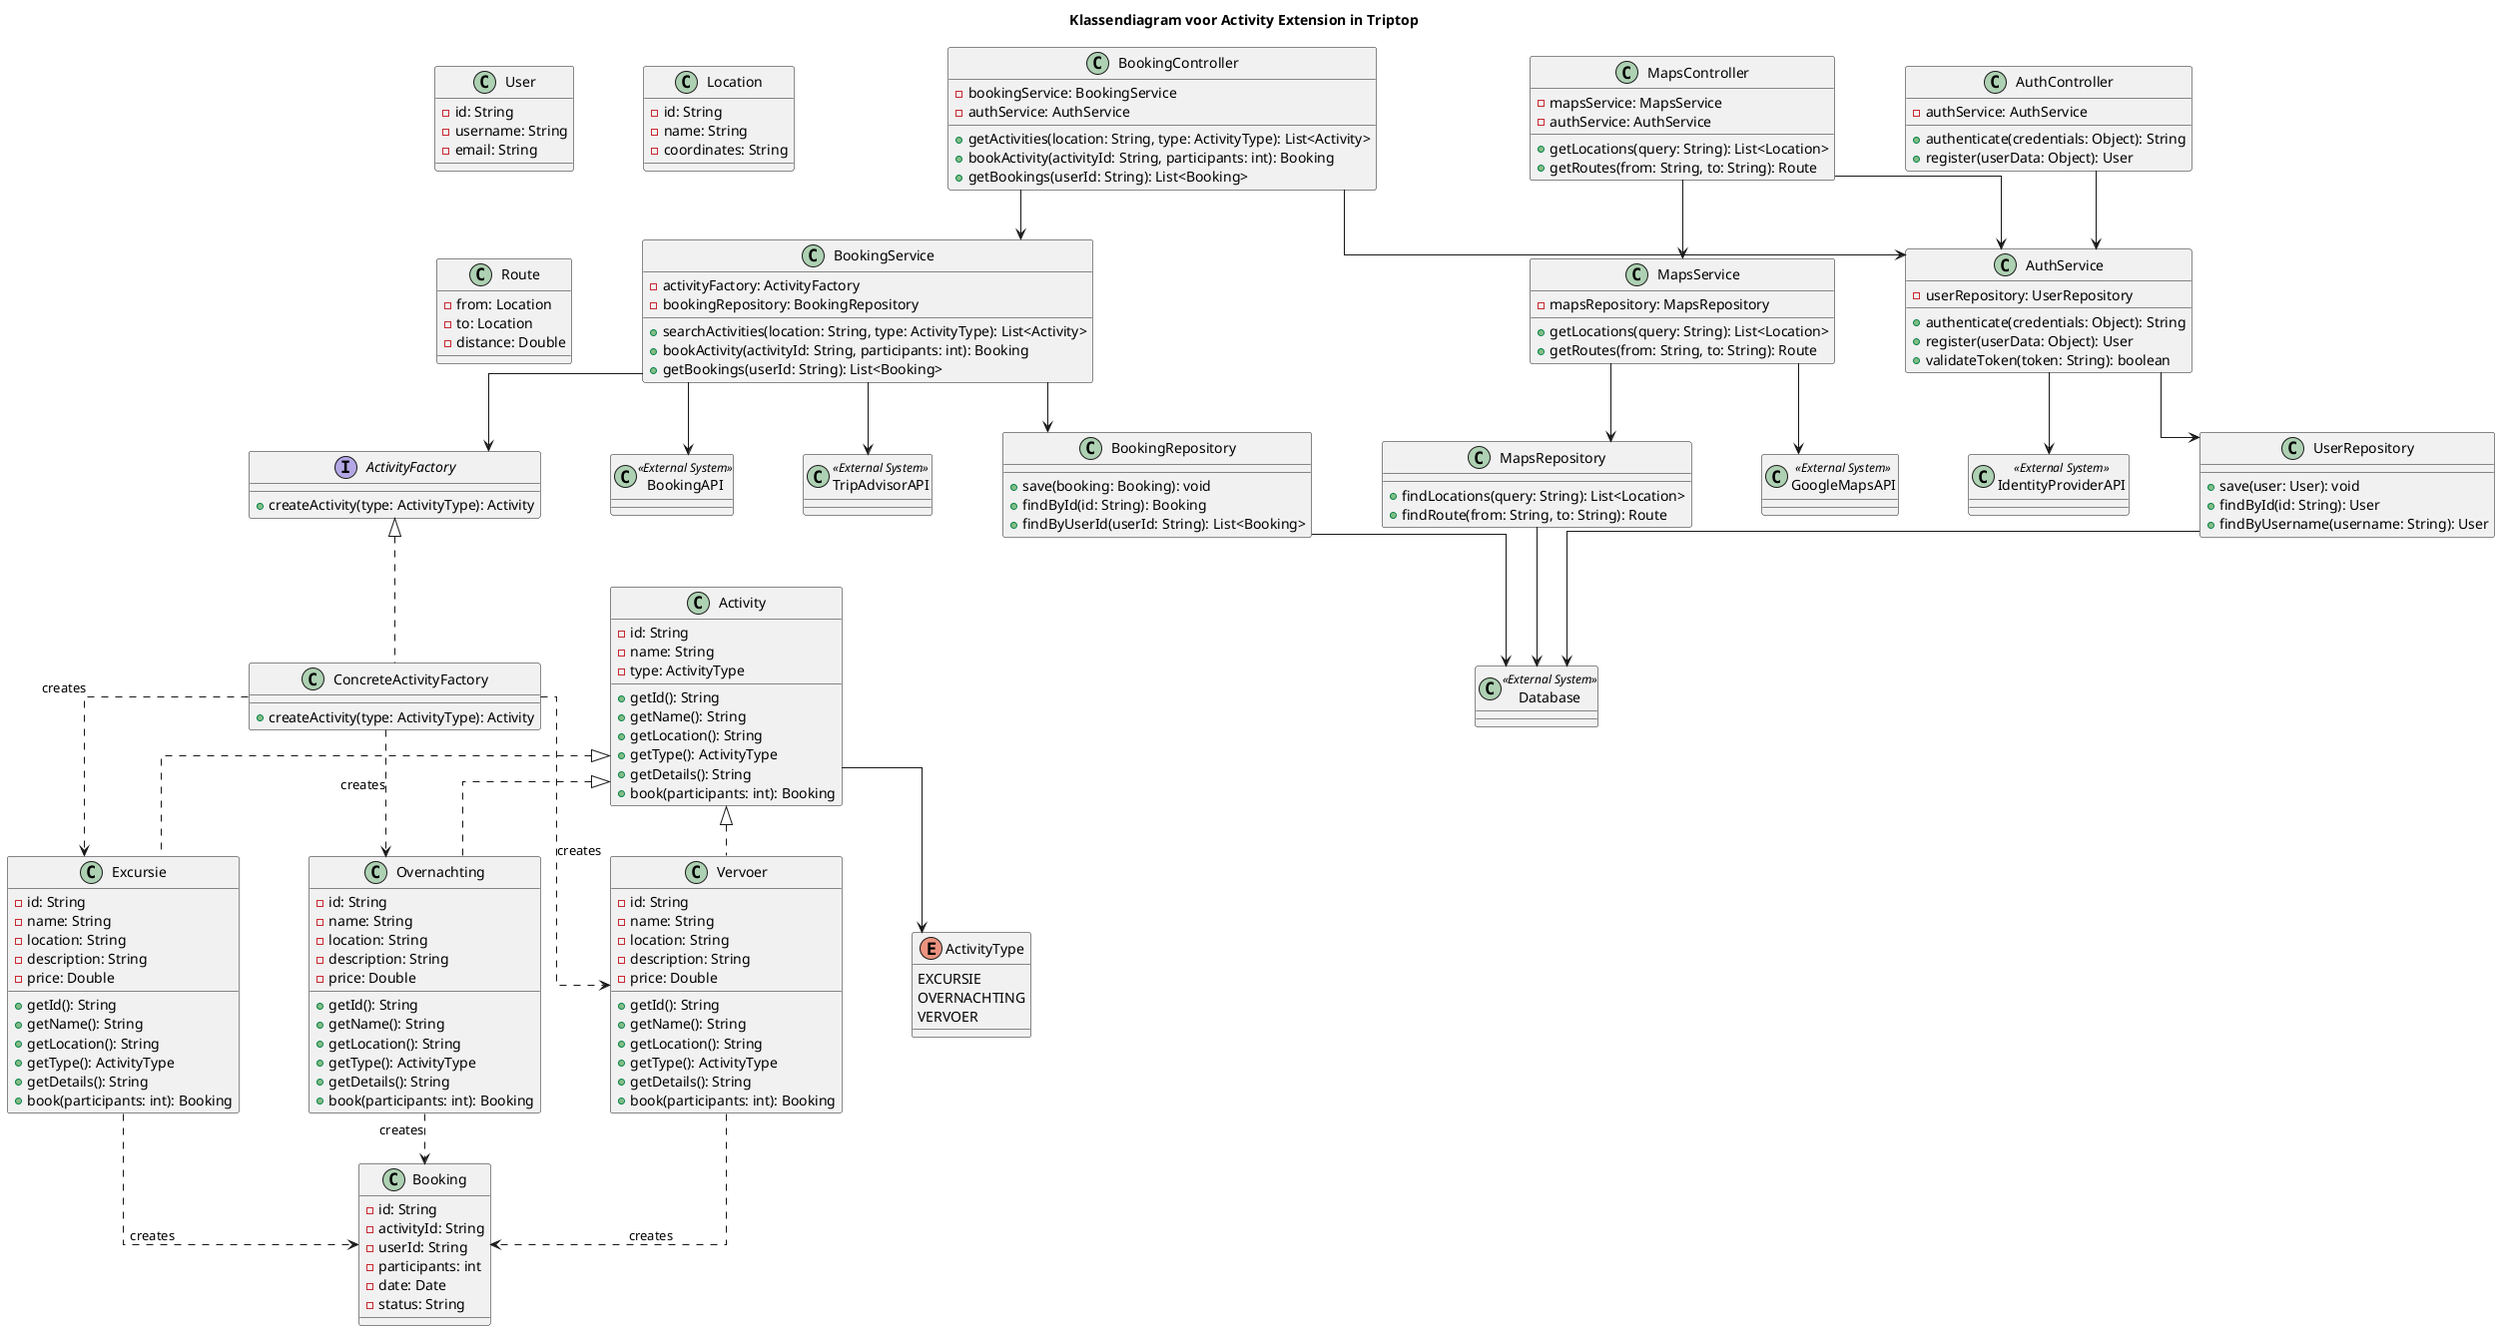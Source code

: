 @startuml
skinparam linetype ortho
skinparam nodesep 70
skinparam ranksep 50

title "Klassendiagram voor Activity Extension in Triptop"

' Ontwerpvraag: Modularity: Hoe kunnen we het systeem uitbreiden met nieuwe types activiteiten of excursies zonder de bestaande code te veranderen?

' Controllers
class BookingController {
  -bookingService: BookingService
  -authService: AuthService 
  +getActivities(location: String, type: ActivityType): List<Activity>
  +bookActivity(activityId: String, participants: int): Booking
  +getBookings(userId: String): List<Booking>
}

class MapsController {
  -mapsService: MapsService
  -authService: AuthService
  +getLocations(query: String): List<Location>
  +getRoutes(from: String, to: String): Route
}

class AuthController {
  -authService: AuthService
  +authenticate(credentials: Object): String
  +register(userData: Object): User
}

' Services
class BookingService {
  -activityFactory: ActivityFactory
  -bookingRepository: BookingRepository
  +searchActivities(location: String, type: ActivityType): List<Activity>
  +bookActivity(activityId: String, participants: int): Booking
  +getBookings(userId: String): List<Booking>
}

class MapsService {
  -mapsRepository: MapsRepository
  +getLocations(query: String): List<Location>
  +getRoutes(from: String, to: String): Route
}

class AuthService {
  -userRepository: UserRepository
  +authenticate(credentials: Object): String
  +register(userData: Object): User
  +validateToken(token: String): boolean
}

' Factory Pattern Core
interface ActivityFactory {
  +createActivity(type: ActivityType): Activity
}

class ConcreteActivityFactory {
  +createActivity(type: ActivityType): Activity
}

' Product interface
interface Activity {
  +getId(): String
  +getName(): String
  +getLocation(): String
  +getType(): ActivityType
  +getDetails(): String
  +book(participants: int): Booking
}

' Concrete Products
class Excursie {
  -id: String
  -name: String
  -location: String
  -description: String
  -price: Double
  +getId(): String
  +getName(): String
  +getLocation(): String
  +getType(): ActivityType
  +getDetails(): String
  +book(participants: int): Booking
}

class Overnachting {
  -id: String
  -name: String
  -location: String
  -description: String
  -price: Double
  +getId(): String
  +getName(): String
  +getLocation(): String
  +getType(): ActivityType
  +getDetails(): String
  +book(participants: int): Booking
}

class Vervoer {
  -id: String
  -name: String
  -location: String
  -description: String
  -price: Double
  +getId(): String
  +getName(): String
  +getLocation(): String
  +getType(): ActivityType
  +getDetails(): String
  +book(participants: int): Booking
}

' Repositories
class BookingRepository {
  +save(booking: Booking): void
  +findById(id: String): Booking
  +findByUserId(userId: String): List<Booking>
}

class MapsRepository {
  +findLocations(query: String): List<Location>
  +findRoute(from: String, to: String): Route
}

class UserRepository {
  +save(user: User): void
  +findById(id: String): User
  +findByUsername(username: String): User
}

' Domain models
enum ActivityType {
  EXCURSIE
  OVERNACHTING
  VERVOER
}

class Activity {
  -id: String
  -name: String
  -type: ActivityType
}

class Booking {
  -id: String
  -activityId: String
  -userId: String
  -participants: int
  -date: Date
  -status: String
}

class User {
  -id: String
  -username: String
  -email: String
}
        
class Location {
  -id: String
  -name: String
  -coordinates: String
}

class Route {
  -from: Location
  -to: Location
  -distance: Double
}

' External Systems
class Database << External System >>
class BookingAPI << External System >>
class TripAdvisorAPI << External System >>
class GoogleMapsAPI << External System >>
class IdentityProviderAPI << External System >>

' Relationships - Controller and Services
BookingController --> BookingService
BookingController --> AuthService
MapsController --> MapsService
MapsController --> AuthService
AuthController --> AuthService

' Factory Pattern Relationships
BookingService --> ActivityFactory
ActivityFactory <|.. ConcreteActivityFactory
ConcreteActivityFactory ..> Excursie : creates
ConcreteActivityFactory ..> Overnachting : creates
ConcreteActivityFactory ..> Vervoer : creates

' Product Relationships
Activity <|.. Excursie
Activity <|.. Overnachting
Activity <|.. Vervoer

' Repository Relationships
BookingService --> BookingRepository
MapsService --> MapsRepository
AuthService --> UserRepository
BookingRepository --> Database
MapsRepository --> Database
UserRepository --> Database

' External Systems
BookingService --> BookingAPI
BookingService --> TripAdvisorAPI
MapsService --> GoogleMapsAPI
AuthService --> IdentityProviderAPI

' Domain Relationships
Activity --> ActivityType
Excursie ..> Booking : creates
Overnachting ..> Booking : creates
Vervoer ..> Booking : creates

@enduml 
